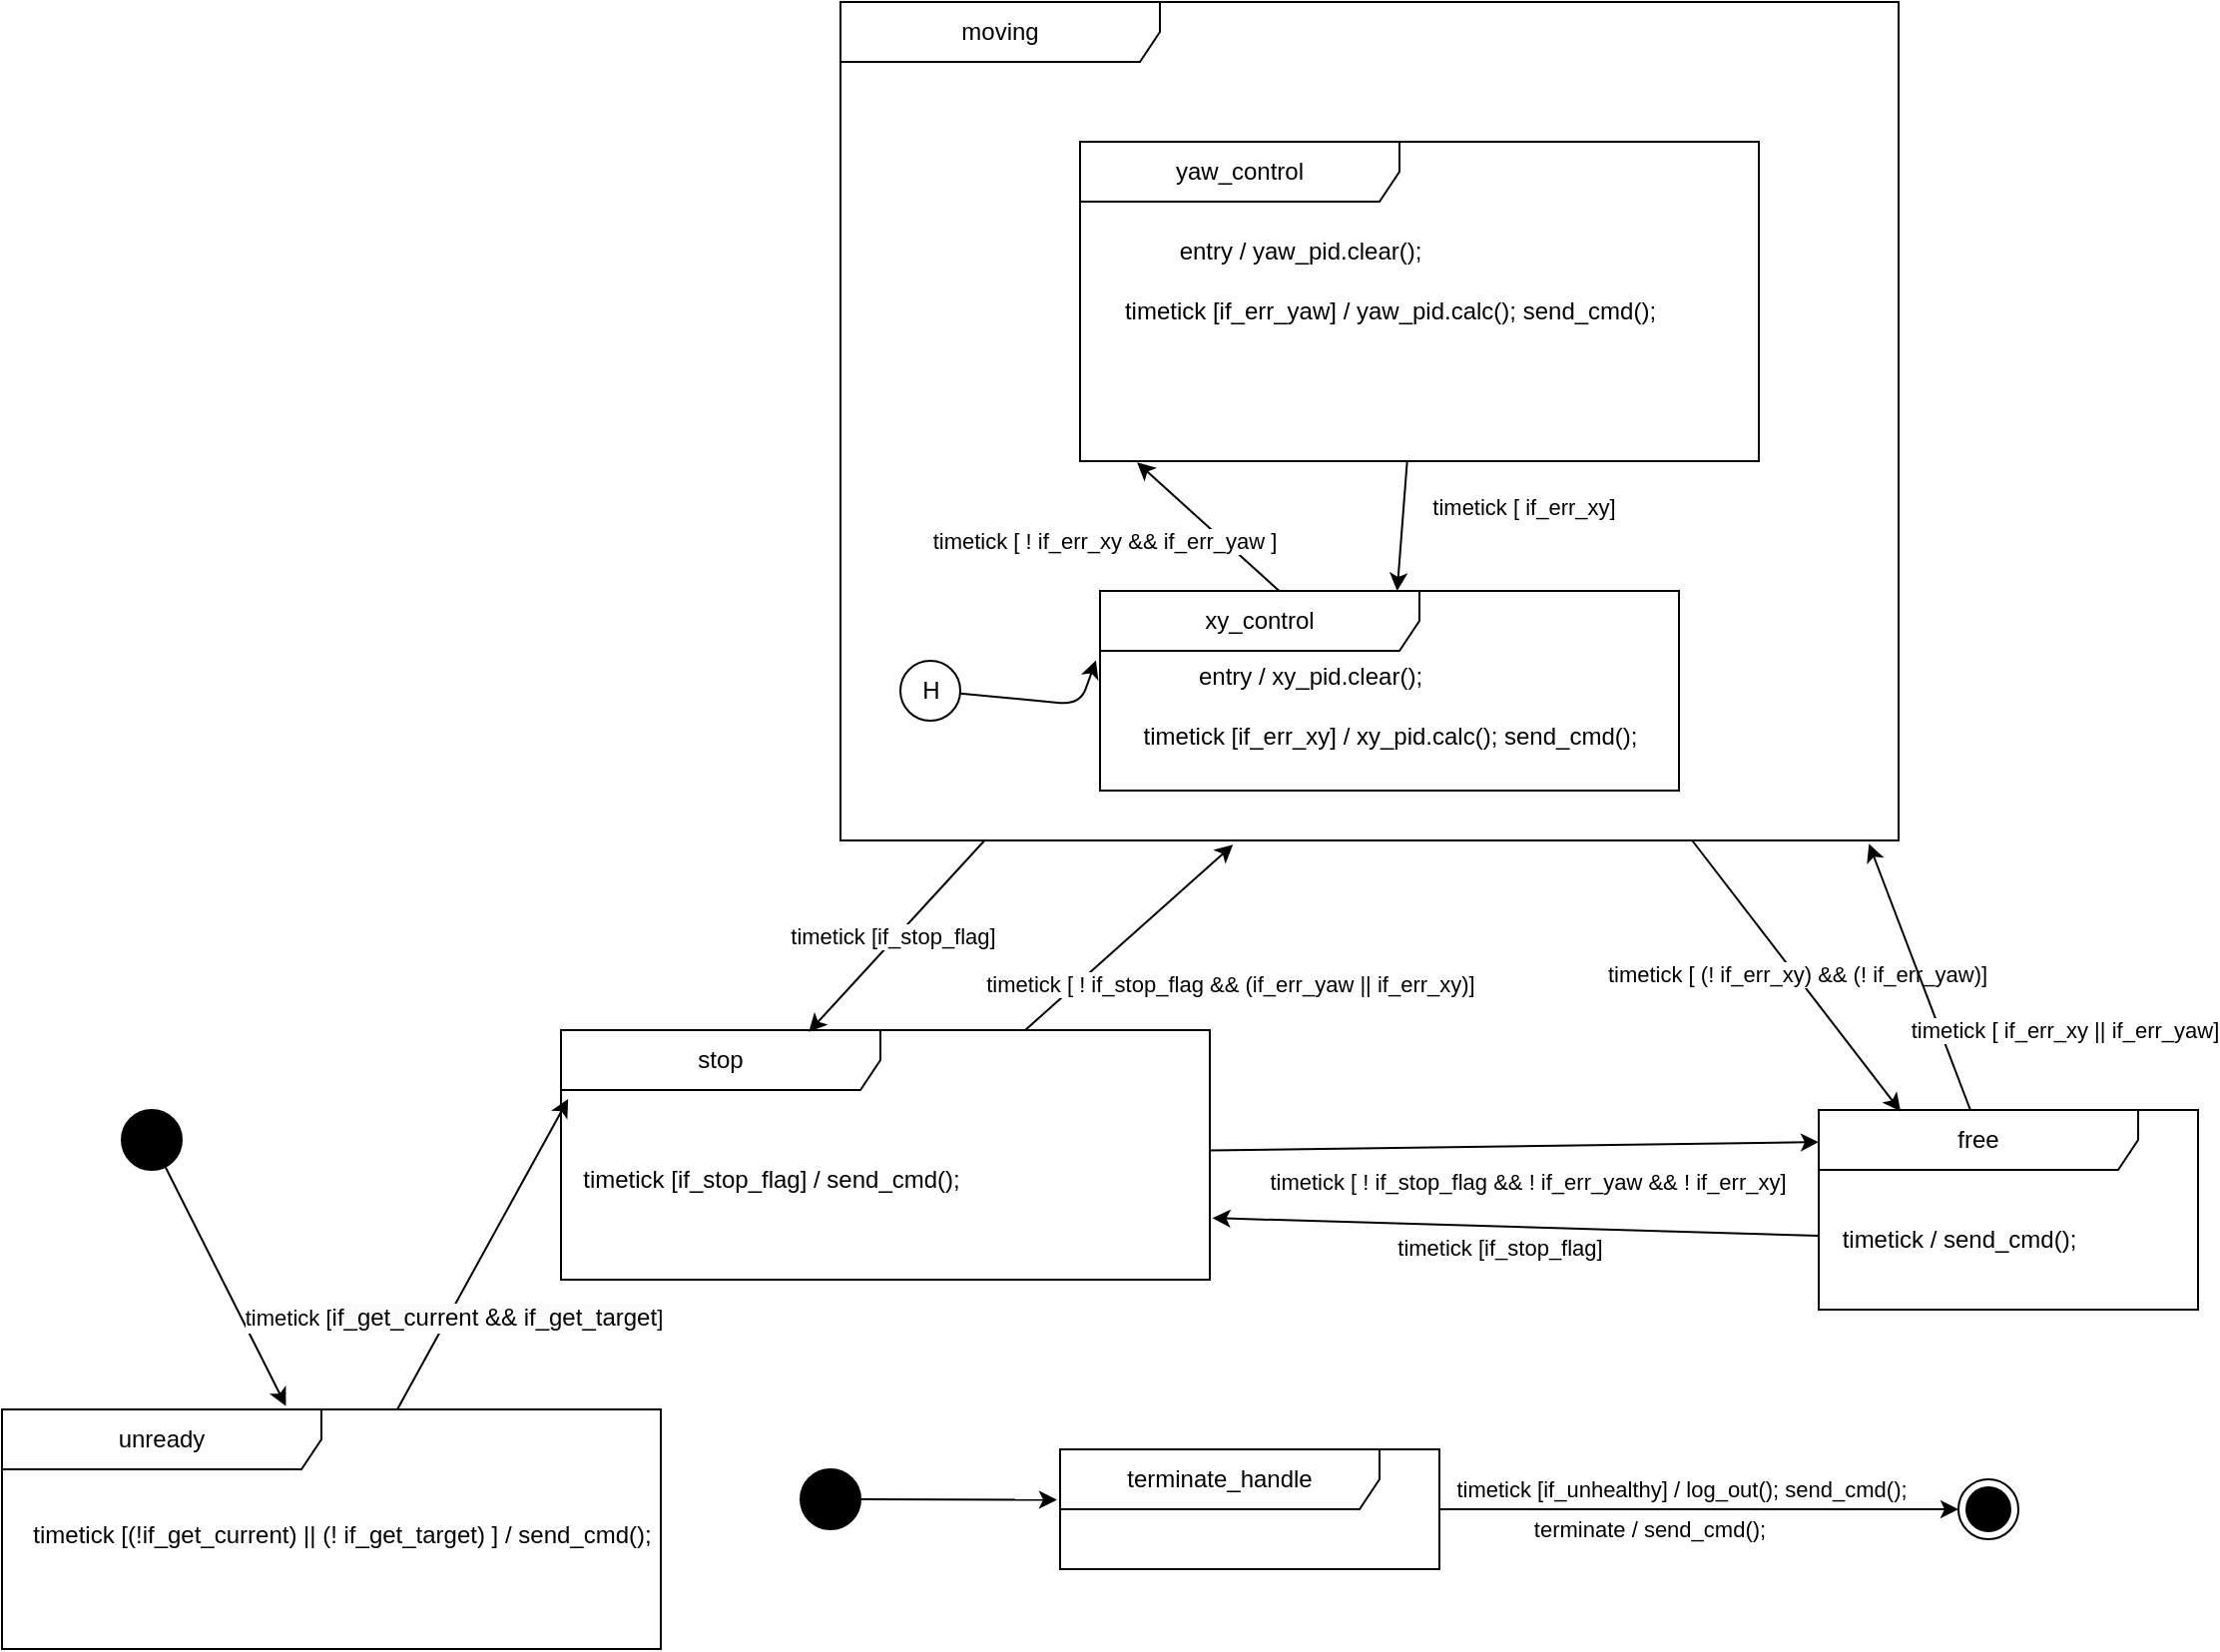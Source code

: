 <mxfile>
    <diagram id="dLbpwWId31D5CVljBKBY" name="第 1 页">
        <mxGraphModel dx="2037" dy="791" grid="1" gridSize="10" guides="1" tooltips="1" connect="1" arrows="1" fold="1" page="1" pageScale="1" pageWidth="827" pageHeight="1169" math="0" shadow="0">
            <root>
                <mxCell id="0"/>
                <mxCell id="1" parent="0"/>
                <mxCell id="31" value="moving" style="shape=umlFrame;whiteSpace=wrap;html=1;pointerEvents=0;recursiveResize=0;container=1;collapsible=0;width=160;" parent="1" vertex="1">
                    <mxGeometry x="160" y="165" width="530" height="420" as="geometry"/>
                </mxCell>
                <mxCell id="40" style="edgeStyle=none;html=1;" parent="31" source="34" target="37" edge="1">
                    <mxGeometry relative="1" as="geometry"/>
                </mxCell>
                <mxCell id="41" value="timetick [ if_err_xy]" style="edgeLabel;html=1;align=center;verticalAlign=middle;resizable=0;points=[];" parent="40" vertex="1" connectable="0">
                    <mxGeometry x="-0.311" relative="1" as="geometry">
                        <mxPoint x="60" as="offset"/>
                    </mxGeometry>
                </mxCell>
                <mxCell id="34" value="yaw_control" style="shape=umlFrame;whiteSpace=wrap;html=1;pointerEvents=0;recursiveResize=0;container=1;collapsible=0;width=160;" parent="31" vertex="1">
                    <mxGeometry x="120" y="70" width="340" height="160" as="geometry"/>
                </mxCell>
                <mxCell id="38" value="entry / yaw_pid.clear();" style="text;html=1;align=center;verticalAlign=middle;resizable=0;points=[];autosize=1;strokeColor=none;fillColor=none;" parent="34" vertex="1">
                    <mxGeometry x="40" y="40" width="140" height="30" as="geometry"/>
                </mxCell>
                <mxCell id="39" value="timetick [if_err_yaw] / yaw_pid.calc(); send_cmd();" style="text;html=1;align=center;verticalAlign=middle;resizable=0;points=[];autosize=1;strokeColor=none;fillColor=none;" parent="34" vertex="1">
                    <mxGeometry x="10" y="70" width="290" height="30" as="geometry"/>
                </mxCell>
                <mxCell id="36" style="edgeStyle=none;html=1;entryX=-0.007;entryY=0.347;entryDx=0;entryDy=0;entryPerimeter=0;" parent="31" source="35" target="37" edge="1">
                    <mxGeometry relative="1" as="geometry">
                        <Array as="points">
                            <mxPoint x="120" y="352"/>
                        </Array>
                    </mxGeometry>
                </mxCell>
                <mxCell id="35" value="H" style="ellipse;html=1;" parent="31" vertex="1">
                    <mxGeometry x="30" y="330" width="30" height="30" as="geometry"/>
                </mxCell>
                <mxCell id="37" value="xy_control" style="shape=umlFrame;whiteSpace=wrap;html=1;pointerEvents=0;recursiveResize=0;container=1;collapsible=0;width=160;" parent="31" vertex="1">
                    <mxGeometry x="130" y="295" width="290" height="100" as="geometry"/>
                </mxCell>
                <mxCell id="44" value="entry / xy_pid.clear();" style="text;html=1;align=center;verticalAlign=middle;resizable=0;points=[];autosize=1;strokeColor=none;fillColor=none;" parent="37" vertex="1">
                    <mxGeometry x="35" y="28" width="140" height="30" as="geometry"/>
                </mxCell>
                <mxCell id="45" value="timetick [if_err_xy] / xy_pid.calc(); send_cmd();" style="text;html=1;align=center;verticalAlign=middle;resizable=0;points=[];autosize=1;strokeColor=none;fillColor=none;" parent="37" vertex="1">
                    <mxGeometry x="10" y="58" width="270" height="30" as="geometry"/>
                </mxCell>
                <mxCell id="42" style="edgeStyle=none;html=1;entryX=0.084;entryY=1.004;entryDx=0;entryDy=0;entryPerimeter=0;" parent="31" source="37" target="34" edge="1">
                    <mxGeometry relative="1" as="geometry"/>
                </mxCell>
                <mxCell id="43" value="timetick [ ! if_err_xy &amp;amp;&amp;amp; if_err_yaw ]" style="edgeLabel;html=1;align=center;verticalAlign=middle;resizable=0;points=[];" parent="42" vertex="1" connectable="0">
                    <mxGeometry x="0.195" y="3" relative="1" as="geometry">
                        <mxPoint x="-43" y="11" as="offset"/>
                    </mxGeometry>
                </mxCell>
                <mxCell id="46" value="stop" style="shape=umlFrame;whiteSpace=wrap;html=1;pointerEvents=0;recursiveResize=0;container=1;collapsible=0;width=160;" parent="1" vertex="1">
                    <mxGeometry x="20" y="680" width="325" height="125" as="geometry"/>
                </mxCell>
                <mxCell id="53" value="timetick [if_stop_flag] / send_cmd();" style="text;html=1;align=center;verticalAlign=middle;resizable=0;points=[];autosize=1;strokeColor=none;fillColor=none;" parent="46" vertex="1">
                    <mxGeometry y="60" width="210" height="30" as="geometry"/>
                </mxCell>
                <mxCell id="47" value="free" style="shape=umlFrame;whiteSpace=wrap;html=1;pointerEvents=0;recursiveResize=0;container=1;collapsible=0;width=160;" parent="1" vertex="1">
                    <mxGeometry x="650" y="720" width="190" height="100" as="geometry"/>
                </mxCell>
                <mxCell id="61" value="timetick / send_cmd();" style="text;html=1;align=center;verticalAlign=middle;resizable=0;points=[];autosize=1;strokeColor=none;fillColor=none;" parent="47" vertex="1">
                    <mxGeometry y="50" width="140" height="30" as="geometry"/>
                </mxCell>
                <mxCell id="48" style="edgeStyle=none;html=1;entryX=0.382;entryY=0.007;entryDx=0;entryDy=0;entryPerimeter=0;" parent="1" source="31" target="46" edge="1">
                    <mxGeometry relative="1" as="geometry"/>
                </mxCell>
                <mxCell id="50" value="timetick [if_stop_flag]" style="edgeLabel;html=1;align=center;verticalAlign=middle;resizable=0;points=[];" parent="48" vertex="1" connectable="0">
                    <mxGeometry x="-0.143" y="-1" relative="1" as="geometry">
                        <mxPoint x="-8" y="7" as="offset"/>
                    </mxGeometry>
                </mxCell>
                <mxCell id="49" style="edgeStyle=none;html=1;entryX=0.216;entryY=0.007;entryDx=0;entryDy=0;entryPerimeter=0;" parent="1" source="31" target="47" edge="1">
                    <mxGeometry relative="1" as="geometry"/>
                </mxCell>
                <mxCell id="51" value="timetick [ (! if_err_xy) &amp;amp;&amp;amp; (! if_err_yaw)]" style="edgeLabel;html=1;align=center;verticalAlign=middle;resizable=0;points=[];" parent="49" vertex="1" connectable="0">
                    <mxGeometry x="-0.013" y="1" relative="1" as="geometry">
                        <mxPoint as="offset"/>
                    </mxGeometry>
                </mxCell>
                <mxCell id="54" value="" style="ellipse;fillColor=strokeColor;html=1;" parent="1" vertex="1">
                    <mxGeometry x="-200" y="720" width="30" height="30" as="geometry"/>
                </mxCell>
                <mxCell id="55" style="edgeStyle=none;html=1;entryX=0.431;entryY=-0.014;entryDx=0;entryDy=0;entryPerimeter=0;" parent="1" source="54" target="78" edge="1">
                    <mxGeometry relative="1" as="geometry"/>
                </mxCell>
                <mxCell id="56" style="edgeStyle=none;html=1;entryX=0.371;entryY=1.005;entryDx=0;entryDy=0;entryPerimeter=0;" parent="1" source="46" target="31" edge="1">
                    <mxGeometry relative="1" as="geometry"/>
                </mxCell>
                <mxCell id="58" value="timetick [ ! if_stop_flag &amp;amp;&amp;amp; (if_err_yaw || if_err_xy)]" style="edgeLabel;html=1;align=center;verticalAlign=middle;resizable=0;points=[];" parent="56" vertex="1" connectable="0">
                    <mxGeometry x="0.198" relative="1" as="geometry">
                        <mxPoint x="40" y="32" as="offset"/>
                    </mxGeometry>
                </mxCell>
                <mxCell id="59" style="edgeStyle=none;html=1;entryX=0.972;entryY=1.004;entryDx=0;entryDy=0;entryPerimeter=0;" parent="1" source="47" target="31" edge="1">
                    <mxGeometry relative="1" as="geometry"/>
                </mxCell>
                <mxCell id="60" value="&lt;span style=&quot;color: rgb(0, 0, 0);&quot;&gt;timetick [ if_err_xy || if_err_yaw]&lt;/span&gt;" style="edgeLabel;html=1;align=center;verticalAlign=middle;resizable=0;points=[];" parent="59" vertex="1" connectable="0">
                    <mxGeometry x="-0.4" y="-1" relative="1" as="geometry">
                        <mxPoint x="61" as="offset"/>
                    </mxGeometry>
                </mxCell>
                <mxCell id="62" value="" style="ellipse;fillColor=strokeColor;html=1;" parent="1" vertex="1">
                    <mxGeometry x="140" y="900" width="30" height="30" as="geometry"/>
                </mxCell>
                <mxCell id="66" style="edgeStyle=none;html=1;" parent="1" source="63" target="65" edge="1">
                    <mxGeometry relative="1" as="geometry"/>
                </mxCell>
                <mxCell id="67" value="terminate / send_cmd();" style="edgeLabel;html=1;align=center;verticalAlign=middle;resizable=0;points=[];" parent="66" vertex="1" connectable="0">
                    <mxGeometry x="-0.395" y="1" relative="1" as="geometry">
                        <mxPoint x="26" y="11" as="offset"/>
                    </mxGeometry>
                </mxCell>
                <mxCell id="69" value="timetick [if_unhealthy] / log_out(); send_cmd();" style="edgeLabel;html=1;align=center;verticalAlign=middle;resizable=0;points=[];" parent="66" vertex="1" connectable="0">
                    <mxGeometry x="-0.38" y="1" relative="1" as="geometry">
                        <mxPoint x="40" y="-9" as="offset"/>
                    </mxGeometry>
                </mxCell>
                <mxCell id="63" value="terminate_handle" style="shape=umlFrame;whiteSpace=wrap;html=1;pointerEvents=0;recursiveResize=0;container=1;collapsible=0;width=160;" parent="1" vertex="1">
                    <mxGeometry x="270" y="890" width="190" height="60" as="geometry"/>
                </mxCell>
                <mxCell id="64" style="edgeStyle=none;html=1;entryX=-0.008;entryY=0.421;entryDx=0;entryDy=0;entryPerimeter=0;" parent="1" source="62" target="63" edge="1">
                    <mxGeometry relative="1" as="geometry"/>
                </mxCell>
                <mxCell id="65" value="" style="ellipse;html=1;shape=endState;fillColor=strokeColor;" parent="1" vertex="1">
                    <mxGeometry x="720" y="905" width="30" height="30" as="geometry"/>
                </mxCell>
                <mxCell id="73" style="edgeStyle=none;html=1;entryX=0;entryY=0.161;entryDx=0;entryDy=0;entryPerimeter=0;" parent="1" source="46" target="47" edge="1">
                    <mxGeometry relative="1" as="geometry"/>
                </mxCell>
                <mxCell id="75" value="&lt;span style=&quot;color: rgb(0, 0, 0);&quot;&gt;timetick [ ! if_stop_flag &amp;amp;&amp;amp; ! if_err_yaw &amp;amp;&amp;amp; ! if_err_xy]&lt;/span&gt;" style="edgeLabel;html=1;align=center;verticalAlign=middle;resizable=0;points=[];" parent="73" vertex="1" connectable="0">
                    <mxGeometry x="0.186" y="1" relative="1" as="geometry">
                        <mxPoint x="-22" y="19" as="offset"/>
                    </mxGeometry>
                </mxCell>
                <mxCell id="76" style="edgeStyle=none;html=1;entryX=1.004;entryY=0.753;entryDx=0;entryDy=0;entryPerimeter=0;" parent="1" source="61" target="46" edge="1">
                    <mxGeometry relative="1" as="geometry"/>
                </mxCell>
                <mxCell id="77" value="timetick [if_stop_flag]" style="edgeLabel;html=1;align=center;verticalAlign=middle;resizable=0;points=[];" parent="76" vertex="1" connectable="0">
                    <mxGeometry x="0.495" relative="1" as="geometry">
                        <mxPoint x="67" y="12" as="offset"/>
                    </mxGeometry>
                </mxCell>
                <mxCell id="78" value="unready" style="shape=umlFrame;whiteSpace=wrap;html=1;pointerEvents=0;recursiveResize=0;container=1;collapsible=0;width=160;" vertex="1" parent="1">
                    <mxGeometry x="-260" y="870" width="330" height="120" as="geometry"/>
                </mxCell>
                <mxCell id="79" value="&lt;span style=&quot;color: rgb(0, 0, 0);&quot;&gt;timetick [(!if_get_current) || (! if_get_target) ] / send_cmd();&lt;/span&gt;" style="text;html=1;align=center;verticalAlign=middle;resizable=0;points=[];autosize=1;strokeColor=none;fillColor=none;" vertex="1" parent="1">
                    <mxGeometry x="-255" y="918" width="330" height="30" as="geometry"/>
                </mxCell>
                <mxCell id="80" style="edgeStyle=none;html=1;entryX=0.011;entryY=0.276;entryDx=0;entryDy=0;entryPerimeter=0;" edge="1" parent="1" source="78" target="46">
                    <mxGeometry relative="1" as="geometry"/>
                </mxCell>
                <mxCell id="81" value="timetick [&lt;span style=&quot;color: rgb(0, 0, 0); font-size: 12px; background-color: rgb(251, 251, 251);&quot;&gt;if_get_current &amp;amp;&amp;amp; if_get_target&lt;/span&gt;]" style="edgeLabel;html=1;align=center;verticalAlign=middle;resizable=0;points=[];" vertex="1" connectable="0" parent="80">
                    <mxGeometry x="-0.39" y="-2" relative="1" as="geometry">
                        <mxPoint as="offset"/>
                    </mxGeometry>
                </mxCell>
            </root>
        </mxGraphModel>
    </diagram>
</mxfile>
